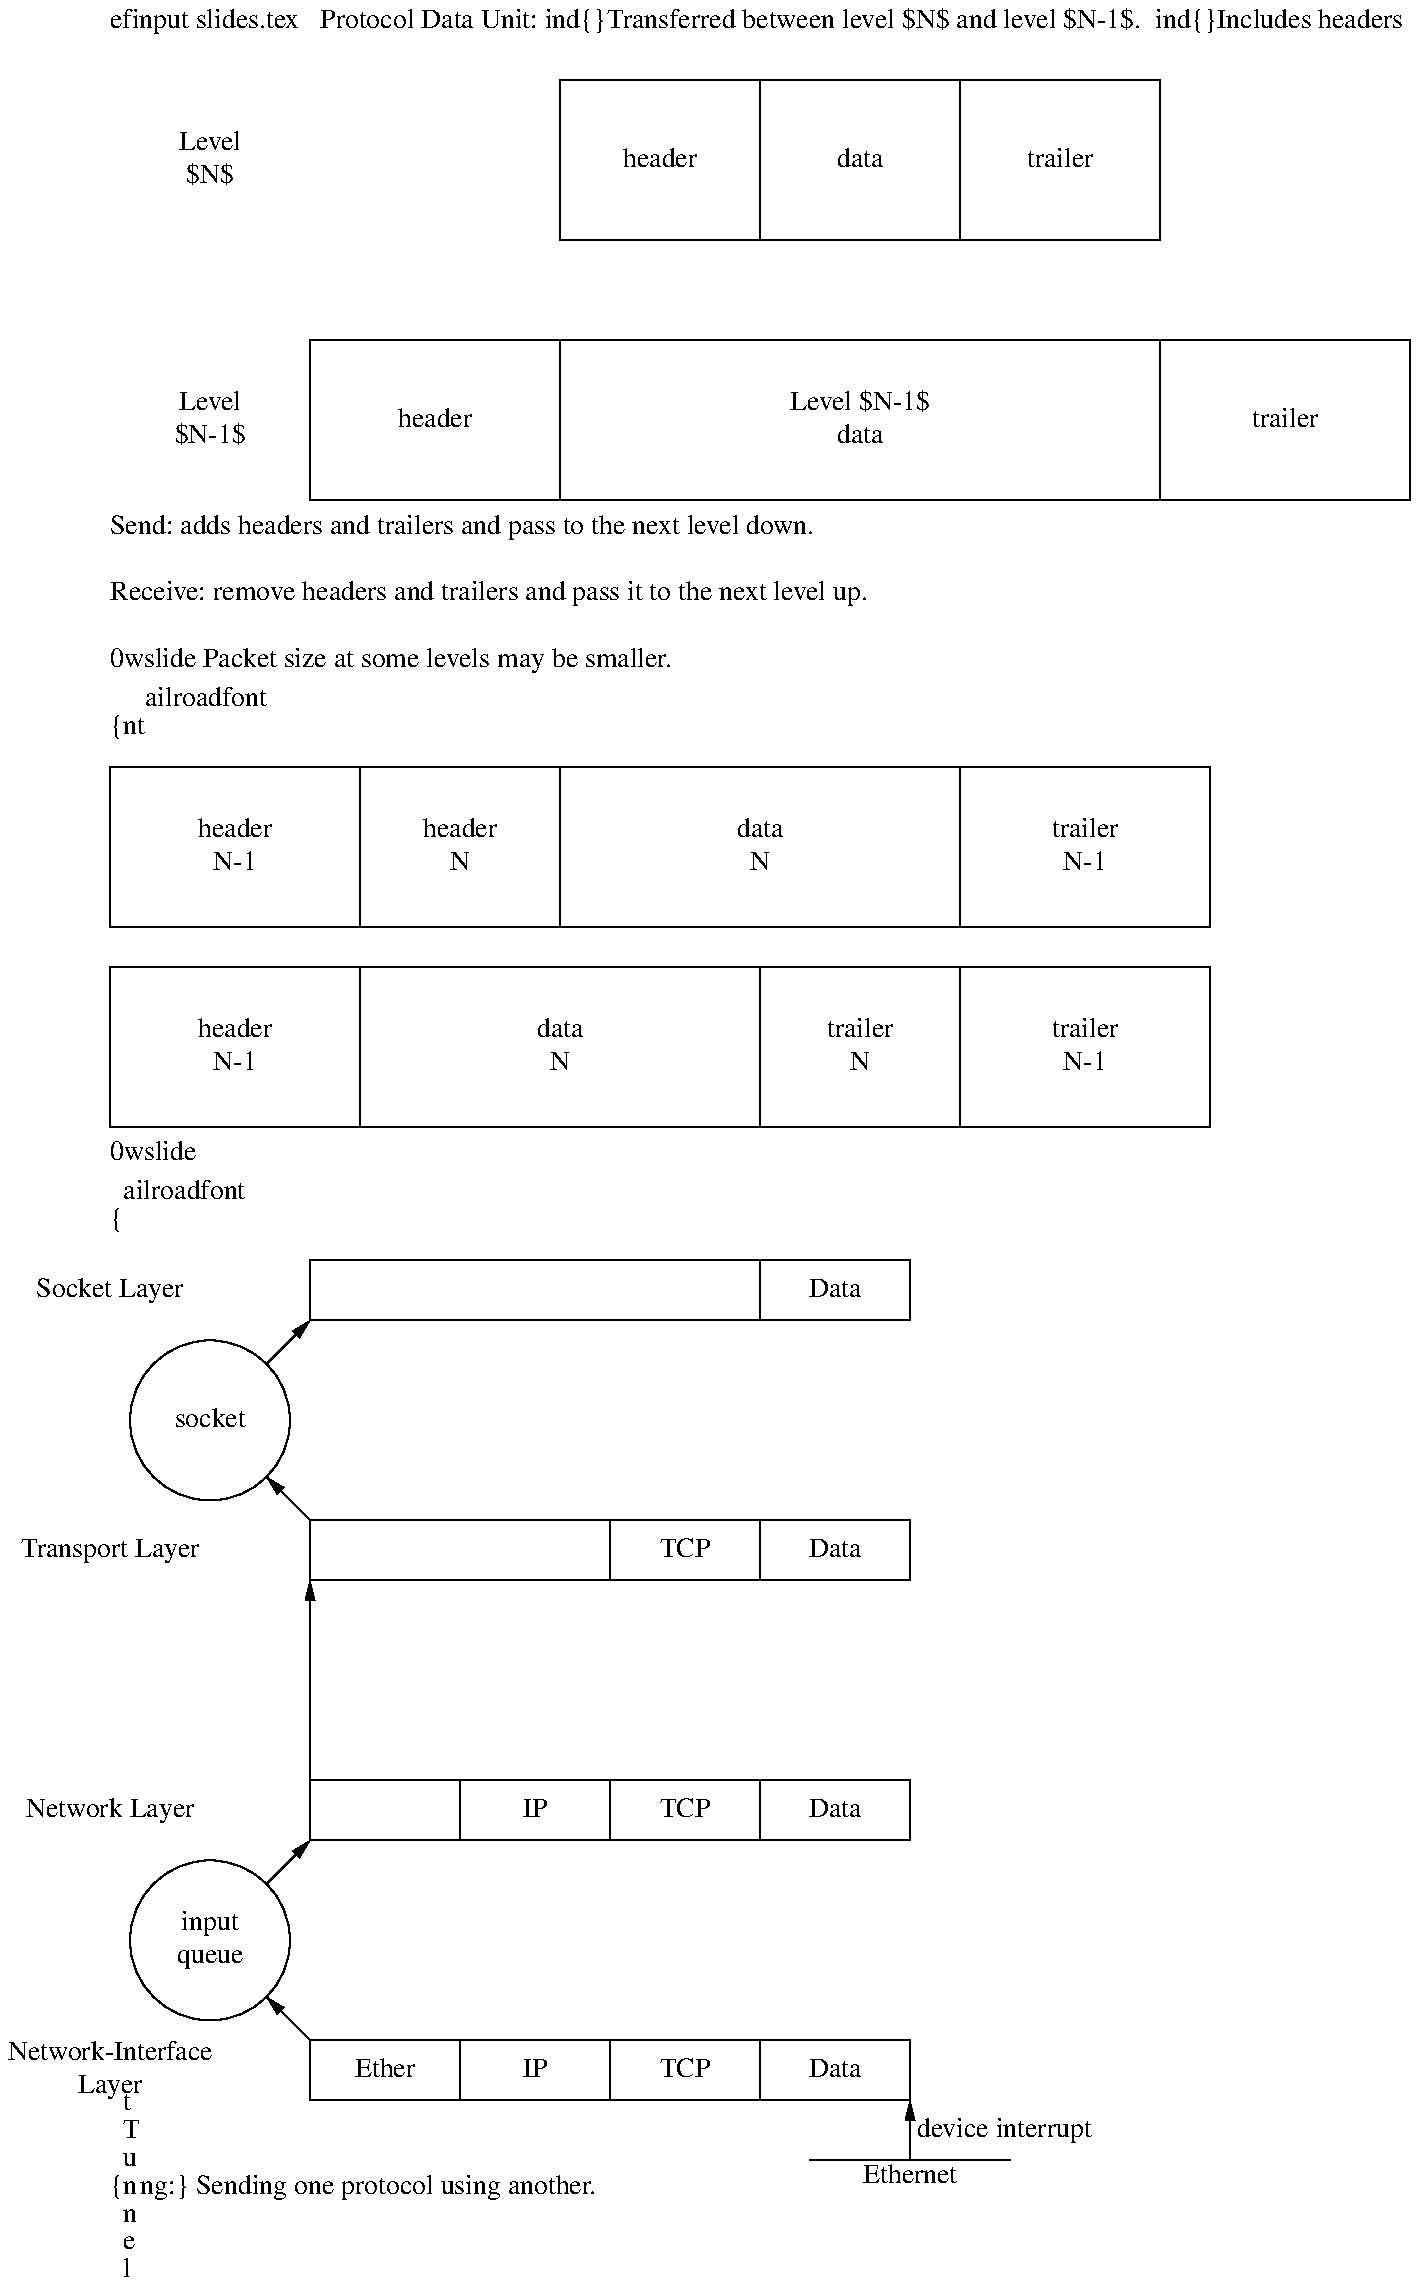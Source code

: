 \def\chapternumber{Chapter 18 --- Tunneling -- 16 January 2001}
\input slides.tex
\centerline{\bbf Chapter 18}
\centerline{Tunneling}

\centerline{\bbf Data Packets--Theory}

Protocol Data Unit:
\ind{}Transferred between level $N$ and level $N-1$.
\ind{}Includes headers

.PS
boxht=0.8i
Napdu: box wid 5.5i "Level $N-1$" "data"
Lable: box invisible wid 1i with .e at Napdu.w "Level" "$N-1$"
Headera: box wid 1.25i with .w at Napdu.w "header"
Trailera: box wid 1.25i with .e at Napdu.e "trailer"
Nbpdu: box wid 3i with .s at Napdu.n + (0, 0.5i) "data"
line down dotted 0.5i from Nbpdu.sw
line down dotted 0.5i from Nbpdu.se
Headerb: box wid 1i with .w at Nbpdu.w "header"
Trailerb: box wid 1i with .e at Nbpdu.e "trailer"
box invisible wid 1i with .s at Lable.n + (0, 0.5i) "Level" "$N$"
.PE
\centerline{\box\graph}
\vt
Send: adds headers and trailers and
pass to the next level down.

Receive: remove headers and trailers and
pass it to the next level up.

\newslide
\centerline{\bbf Data Packets -- Actual}
\vt
Packet size at some levels may be smaller.
\vt

{\font\railroadfont
.PS
boxht=0.8i
Napdu: box wid 5.5i
Headera: box wid 1.25i with .w at Napdu.w "header" "N-1"
Trailera: box wid 1.25i with .e at Napdu.e "trailer" "N-1"
Headerb: box wid 1.i with .w at Headera.e "header" "N"
box invis wid 2i with .w at Headerb.e "data" "N"
Napdub: box wid 5.5i with .n at Napdu.s + (0,-0.2i)
Headerab: box wid 1.25i with .w at Napdub.w "header" "N-1"
Trailerab: box wid 1.25i with .e at Napdub.e "trailer" "N-1"
box invis wid 2i with .w at Headerab.e "data" "N"
Trailerb: box wid 1.i with .w at last box.e "trailer" "N"
.PE
\centerline{\box\graph}}
\newslide

\centerline{\bbf Unix--TCP/IP Implementation}
\vt
{\railroadfont
.PS
boxwid = 3.0i
boxht = 0.3i
circlerad = 0.4i
Sl: box
"Data" at 7/8 between Sl.w and Sl.e
line from 3/4 between Sl.nw and Sl.ne to 3/4 between Sl.sw and Sl.se
Tl: box with .nw at Sl.sw + (0,-1i)
"TCP" at 5/8 between Tl.w and Tl.e
"Data" at 7/8 between Tl.w and Tl.e
line from 2/4 between Tl.nw and Tl.ne to 2/4 between Tl.sw and Tl.se
line from 3/4 between Tl.nw and Tl.ne to 3/4 between Tl.sw and Tl.se
Nl: box with .nw at Tl.sw + (0,-1i)
"IP" at 3/8 between Nl.w and Nl.e
"TCP" at 5/8 between Nl.w and Nl.e
"Data" at 7/8 between Nl.w and Nl.e
line from 1/4 between Nl.nw and Nl.ne to 1/4 between Nl.sw and Nl.se 
line from 2/4 between Nl.nw and Nl.ne to 2/4 between Nl.sw and Nl.se
line from 3/4 between Nl.nw and Nl.ne to 3/4 between Nl.sw and Nl.se
Nil: box with .nw at Nl.sw + (0,-1i)
"Ether" at 1/8 between Nil.w and Nil.e
"IP" at 3/8 between Nil.w and Nil.e
"TCP" at 5/8 between Nil.w and Nil.e
"Data" at 7/8 between Nil.w and Nil.e
line from 1/4 between Nil.nw and Nil.ne to 1/4 between Nil.sw and Nil.se 
line from 2/4 between Nil.nw and Nil.ne to 2/4 between Nil.sw and Nil.se
line from 3/4 between Nil.nw and Nil.ne to 3/4 between Nil.sw and Nil.se
"Socket Layer" at Sl.w + (-1i,0)
"Transport Layer" at Tl.w + (-1i,0)
"Network Layer" at Nl.w + (-1i,0)
"Network-Interface" "Layer" at Nil.w + (-1i,0)
So: circle with .c at 1/2 between Sl.w and Tl.w + (-1i,0) "socket"
arrow from So.ne to Sl.sw
arrow from Tl.nw to So.se
Pq: circle with .c at 1/2 between Nl.w and Nil.w + (-1i,0) "input" "queue"
arrow from Pq.ne to Nl.sw
arrow from Nil.nw to Pq.se
arrow from Nl.nw to Tl.sw
Int: line <- down 0.3i from Nil.se
" device interrupt" at Int.c ljust
line right 0.5i from Int.s
line left 0.5i from Int.s
"Ethernet" at Int.s below
.PE
\centerline{\box\graph}}
\vt
{\bit Tunneling:}
Sending one protocol using another.

Send internet using ethernet (almost).
\newslide
\centerline{\bbf Tunneling Example}

Apple client (CECS) to Appleshare server (CSUF)

\vt
{\railroadfont
.PS
boxwid = 3.0i
boxht = 0.3i
circlerad = 0.4i
Sl: box invis
box wid 0.5*boxwid with .ne at Sl.ne
"data" at 7/8 between Sl.w and Sl.e
line from 3/4 between Sl.nw and Sl.ne to 3/4 between Sl.sw and Sl.se
"header" at 5/8 between Sl.w and Sl.e
Tl: box invis with .nw at Sl.sw + (0,-1i)
box wid 0.75*boxwid with .ne at Tl.ne
"TCP/IP" at 3/8 between Tl.w and Tl.e
line from 2/4 between Tl.nw and Tl.ne to 2/4 between Tl.sw and Tl.se
line from 3/4 between Tl.nw and Tl.ne to 3/4 between Tl.sw and Tl.se
Nl: box with .nw at Tl.sw + (0,-1i)
"ATM" at 1/8 between Nl.w and Nl.e
line from 1/4 between Nl.nw and Nl.ne to 1/4 between Nl.sw and Nl.se 
line from 2/4 between Nl.nw and Nl.ne to 2/4 between Nl.sw and Nl.se
line from 3/4 between Nl.nw and Nl.ne to 3/4 between Nl.sw and Nl.se
Nil: box invis with .nw at Nl.sw + (0,-1i)
box wid 0.75*boxwid with .ne at Nil.ne
"TCP/IP" at 3/8 between Nil.w and Nil.e
line from 2/4 between Nil.nw and Nil.ne to 2/4 between Nil.sw and Nil.se
line from 3/4 between Nil.nw and Nil.ne to 3/4 between Nil.sw and Nil.se
Nf: box invis with .nw at Nil.sw + (0,-1i)
box wid 0.5*boxwid with .ne at Nf.ne
"header" at 5/8 between Nf.w and Nf.e
"data" at 7/8 between Nf.w and Nf.e
line from 3/4 between Nf.nw and Nf.ne to 3/4 between Nf.sw and Nf.se
"Appletalk packet" "CECS 306 Apple subnet" at Sl.w + (-1i,0)
"TCP/IP packet" "CSULB network" at Tl.w + (-1i,0)
"ATM" "CSU statewide net" at Nl.w + (-1i,0)
"TCP/IP packet" "CSUF network" at Nil.w + (-1i,0)
"Appletalk packet" "CSUF Apple subnet" at Nf.w + (-1i,0)
So: circle with .c at 1/2 between Sl.e and Tl.e + (1i,0) "Apple" "gateway"
arrow from Sl.se to So.nw
arrow from So.sw to Tl.ne
Pl: circle with .c at 1/2 between Nl.e and Tl.e + (1i,0) "CSULB" "gateway"
arrow from Tl.se to Pl.nw
arrow from Pl.sw to Nl.ne
Pq: circle with .c at 1/2 between Nl.e and Nil.e + (1i,0) "CSUF" "gateway"
arrow from Nl.se to Pq.nw
arrow from Pq.sw to Nil.ne
Pf: circle with .c at 1/2 between Nil.e and Nf.e + (1i,0) "Apple" "gateway"
arrow from Nil.se to Pf.nw
arrow from Pf.sw to Nf.ne
.PE
\centerline{\box\graph}}

\bye
